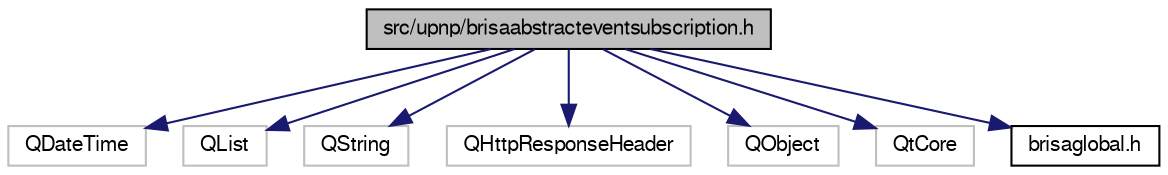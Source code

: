 digraph G
{
  bgcolor="transparent";
  edge [fontname="FreeSans",fontsize="10",labelfontname="FreeSans",labelfontsize="10"];
  node [fontname="FreeSans",fontsize="10",shape=record];
  Node1 [label="src/upnp/brisaabstracteventsubscription.h",height=0.2,width=0.4,color="black", fillcolor="grey75", style="filled" fontcolor="black"];
  Node1 -> Node2 [color="midnightblue",fontsize="10",style="solid"];
  Node2 [label="QDateTime",height=0.2,width=0.4,color="grey75"];
  Node1 -> Node3 [color="midnightblue",fontsize="10",style="solid"];
  Node3 [label="QList",height=0.2,width=0.4,color="grey75"];
  Node1 -> Node4 [color="midnightblue",fontsize="10",style="solid"];
  Node4 [label="QString",height=0.2,width=0.4,color="grey75"];
  Node1 -> Node5 [color="midnightblue",fontsize="10",style="solid"];
  Node5 [label="QHttpResponseHeader",height=0.2,width=0.4,color="grey75"];
  Node1 -> Node6 [color="midnightblue",fontsize="10",style="solid"];
  Node6 [label="QObject",height=0.2,width=0.4,color="grey75"];
  Node1 -> Node7 [color="midnightblue",fontsize="10",style="solid"];
  Node7 [label="QtCore",height=0.2,width=0.4,color="grey75"];
  Node1 -> Node8 [color="midnightblue",fontsize="10",style="solid"];
  Node8 [label="brisaglobal.h",height=0.2,width=0.4,color="black",URL="$brisaglobal_8h.html"];
}
